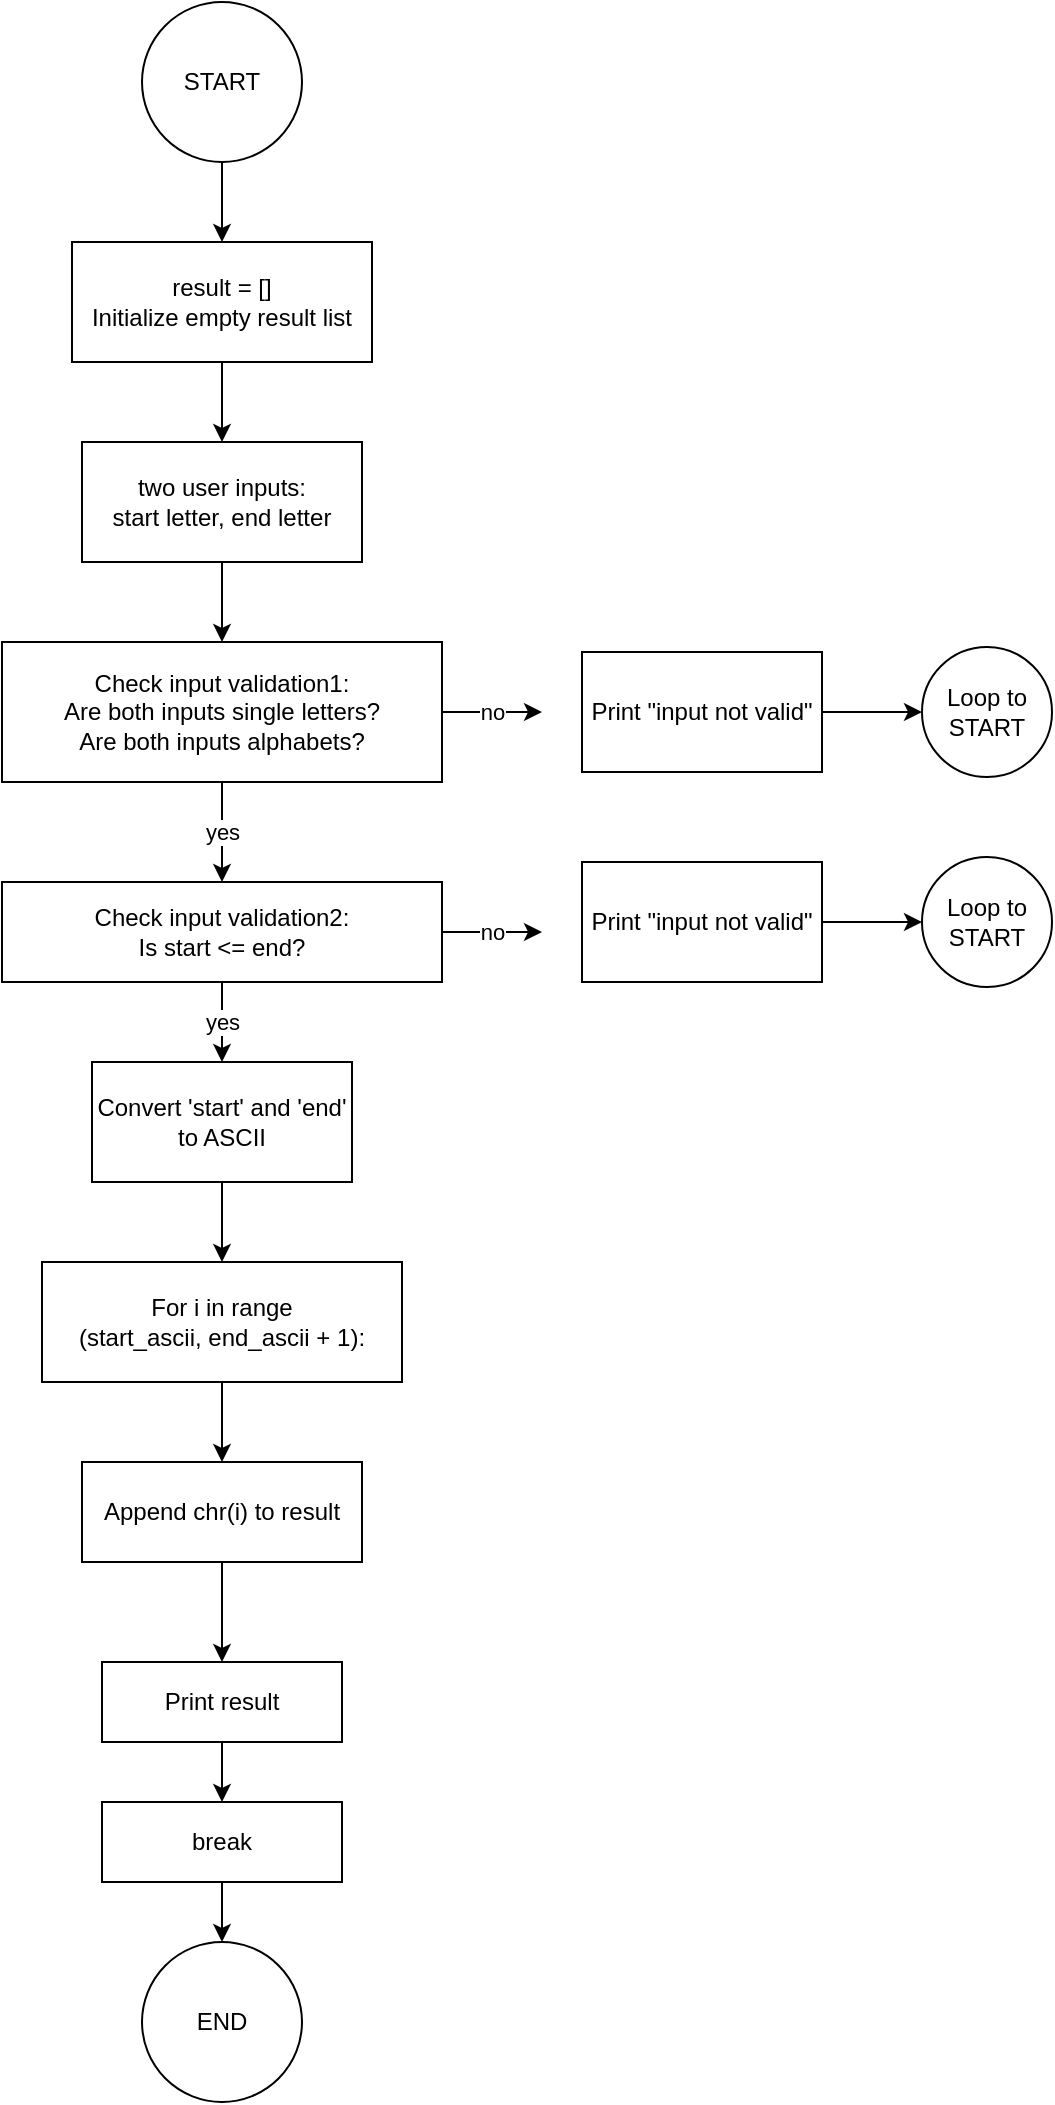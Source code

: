 <mxfile>
    <diagram id="R9XYSf4O30Z2UNqAKkTd" name="Page-1">
        <mxGraphModel dx="292" dy="254" grid="1" gridSize="10" guides="1" tooltips="1" connect="1" arrows="1" fold="1" page="1" pageScale="1" pageWidth="850" pageHeight="1100" math="0" shadow="0">
            <root>
                <mxCell id="0"/>
                <mxCell id="1" parent="0"/>
                <mxCell id="17" value="" style="edgeStyle=none;html=1;" edge="1" parent="1" source="2" target="8">
                    <mxGeometry relative="1" as="geometry"/>
                </mxCell>
                <mxCell id="2" value="START" style="ellipse;whiteSpace=wrap;html=1;aspect=fixed;" vertex="1" parent="1">
                    <mxGeometry x="120" y="20" width="80" height="80" as="geometry"/>
                </mxCell>
                <mxCell id="19" value="" style="edgeStyle=none;html=1;" edge="1" parent="1" source="3" target="4">
                    <mxGeometry relative="1" as="geometry"/>
                </mxCell>
                <mxCell id="3" value="two user inputs:&lt;br&gt;start letter, end letter" style="rounded=0;whiteSpace=wrap;html=1;" vertex="1" parent="1">
                    <mxGeometry x="90" y="240" width="140" height="60" as="geometry"/>
                </mxCell>
                <mxCell id="4" value="Check input validation1:&lt;br&gt;Are both inputs single letters?&lt;br&gt;Are both inputs alphabets?" style="rounded=0;whiteSpace=wrap;html=1;" vertex="1" parent="1">
                    <mxGeometry x="50" y="340" width="220" height="70" as="geometry"/>
                </mxCell>
                <mxCell id="6" value="Check input validation2:&lt;br&gt;Is start &amp;lt;= end?" style="rounded=0;whiteSpace=wrap;html=1;" vertex="1" parent="1">
                    <mxGeometry x="50" y="460" width="220" height="50" as="geometry"/>
                </mxCell>
                <mxCell id="24" value="" style="edgeStyle=none;html=1;" edge="1" parent="1" source="7" target="9">
                    <mxGeometry relative="1" as="geometry"/>
                </mxCell>
                <mxCell id="7" value="Convert 'start' and 'end' to ASCII" style="rounded=0;whiteSpace=wrap;html=1;" vertex="1" parent="1">
                    <mxGeometry x="95" y="550" width="130" height="60" as="geometry"/>
                </mxCell>
                <mxCell id="18" value="" style="edgeStyle=none;html=1;" edge="1" parent="1" source="8" target="3">
                    <mxGeometry relative="1" as="geometry"/>
                </mxCell>
                <mxCell id="8" value="&lt;div&gt;result = []&lt;/div&gt;&lt;div&gt;Initialize empty result list&lt;/div&gt;" style="rounded=0;whiteSpace=wrap;html=1;" vertex="1" parent="1">
                    <mxGeometry x="85" y="140" width="150" height="60" as="geometry"/>
                </mxCell>
                <mxCell id="25" value="" style="edgeStyle=none;html=1;" edge="1" parent="1" source="9" target="10">
                    <mxGeometry relative="1" as="geometry"/>
                </mxCell>
                <mxCell id="9" value="For i in range&lt;br&gt;(start_ascii, end_ascii + 1):" style="rounded=0;whiteSpace=wrap;html=1;" vertex="1" parent="1">
                    <mxGeometry x="70" y="650" width="180" height="60" as="geometry"/>
                </mxCell>
                <mxCell id="26" value="" style="edgeStyle=none;html=1;" edge="1" parent="1" source="10" target="11">
                    <mxGeometry relative="1" as="geometry"/>
                </mxCell>
                <mxCell id="10" value="Append chr(i) to result" style="rounded=0;whiteSpace=wrap;html=1;" vertex="1" parent="1">
                    <mxGeometry x="90" y="750" width="140" height="50" as="geometry"/>
                </mxCell>
                <mxCell id="11" value="Print result" style="rounded=0;whiteSpace=wrap;html=1;" vertex="1" parent="1">
                    <mxGeometry x="100" y="850" width="120" height="40" as="geometry"/>
                </mxCell>
                <mxCell id="31" value="" style="edgeStyle=none;html=1;" edge="1" parent="1" source="12" target="13">
                    <mxGeometry relative="1" as="geometry"/>
                </mxCell>
                <mxCell id="12" value="break" style="rounded=0;whiteSpace=wrap;html=1;" vertex="1" parent="1">
                    <mxGeometry x="100" y="920" width="120" height="40" as="geometry"/>
                </mxCell>
                <mxCell id="13" value="END" style="ellipse;whiteSpace=wrap;html=1;aspect=fixed;" vertex="1" parent="1">
                    <mxGeometry x="120" y="990" width="80" height="80" as="geometry"/>
                </mxCell>
                <mxCell id="20" value="" style="endArrow=classic;html=1;entryX=0.5;entryY=0;entryDx=0;entryDy=0;" edge="1" parent="1" target="6">
                    <mxGeometry relative="1" as="geometry">
                        <mxPoint x="160" y="410" as="sourcePoint"/>
                        <mxPoint x="260" y="410" as="targetPoint"/>
                    </mxGeometry>
                </mxCell>
                <mxCell id="21" value="yes" style="edgeLabel;resizable=0;html=1;align=center;verticalAlign=middle;" connectable="0" vertex="1" parent="20">
                    <mxGeometry relative="1" as="geometry"/>
                </mxCell>
                <mxCell id="22" value="" style="endArrow=classic;html=1;exitX=0.5;exitY=1;exitDx=0;exitDy=0;entryX=0.5;entryY=0;entryDx=0;entryDy=0;" edge="1" parent="1" source="6" target="7">
                    <mxGeometry relative="1" as="geometry">
                        <mxPoint x="130" y="500" as="sourcePoint"/>
                        <mxPoint x="230" y="500" as="targetPoint"/>
                    </mxGeometry>
                </mxCell>
                <mxCell id="23" value="yes" style="edgeLabel;resizable=0;html=1;align=center;verticalAlign=middle;" connectable="0" vertex="1" parent="22">
                    <mxGeometry relative="1" as="geometry"/>
                </mxCell>
                <mxCell id="30" value="" style="endArrow=classic;html=1;exitX=0.5;exitY=1;exitDx=0;exitDy=0;entryX=0.5;entryY=0;entryDx=0;entryDy=0;" edge="1" parent="1" source="11" target="12">
                    <mxGeometry width="50" height="50" relative="1" as="geometry">
                        <mxPoint x="190" y="970" as="sourcePoint"/>
                        <mxPoint x="240" y="920" as="targetPoint"/>
                    </mxGeometry>
                </mxCell>
                <mxCell id="32" value="" style="endArrow=classic;html=1;exitX=1;exitY=0.5;exitDx=0;exitDy=0;" edge="1" parent="1" source="4">
                    <mxGeometry relative="1" as="geometry">
                        <mxPoint x="180" y="420" as="sourcePoint"/>
                        <mxPoint x="320" y="375" as="targetPoint"/>
                    </mxGeometry>
                </mxCell>
                <mxCell id="33" value="no" style="edgeLabel;resizable=0;html=1;align=center;verticalAlign=middle;" connectable="0" vertex="1" parent="32">
                    <mxGeometry relative="1" as="geometry"/>
                </mxCell>
                <mxCell id="34" value="" style="endArrow=classic;html=1;exitX=1;exitY=0.5;exitDx=0;exitDy=0;" edge="1" parent="1" source="6">
                    <mxGeometry relative="1" as="geometry">
                        <mxPoint x="280" y="385" as="sourcePoint"/>
                        <mxPoint x="320" y="485" as="targetPoint"/>
                    </mxGeometry>
                </mxCell>
                <mxCell id="35" value="no" style="edgeLabel;resizable=0;html=1;align=center;verticalAlign=middle;" connectable="0" vertex="1" parent="34">
                    <mxGeometry relative="1" as="geometry"/>
                </mxCell>
                <mxCell id="42" value="" style="edgeStyle=none;html=1;" edge="1" parent="1" source="36" target="39">
                    <mxGeometry relative="1" as="geometry"/>
                </mxCell>
                <mxCell id="36" value="Print &quot;input not valid&quot;" style="rounded=0;whiteSpace=wrap;html=1;" vertex="1" parent="1">
                    <mxGeometry x="340" y="345" width="120" height="60" as="geometry"/>
                </mxCell>
                <mxCell id="43" value="" style="edgeStyle=none;html=1;" edge="1" parent="1" source="37" target="41">
                    <mxGeometry relative="1" as="geometry"/>
                </mxCell>
                <mxCell id="37" value="Print &quot;input not valid&quot;" style="rounded=0;whiteSpace=wrap;html=1;" vertex="1" parent="1">
                    <mxGeometry x="340" y="450" width="120" height="60" as="geometry"/>
                </mxCell>
                <mxCell id="39" value="Loop to START" style="ellipse;whiteSpace=wrap;html=1;aspect=fixed;" vertex="1" parent="1">
                    <mxGeometry x="510" y="342.5" width="65" height="65" as="geometry"/>
                </mxCell>
                <mxCell id="41" value="Loop to START" style="ellipse;whiteSpace=wrap;html=1;aspect=fixed;" vertex="1" parent="1">
                    <mxGeometry x="510" y="447.5" width="65" height="65" as="geometry"/>
                </mxCell>
            </root>
        </mxGraphModel>
    </diagram>
</mxfile>